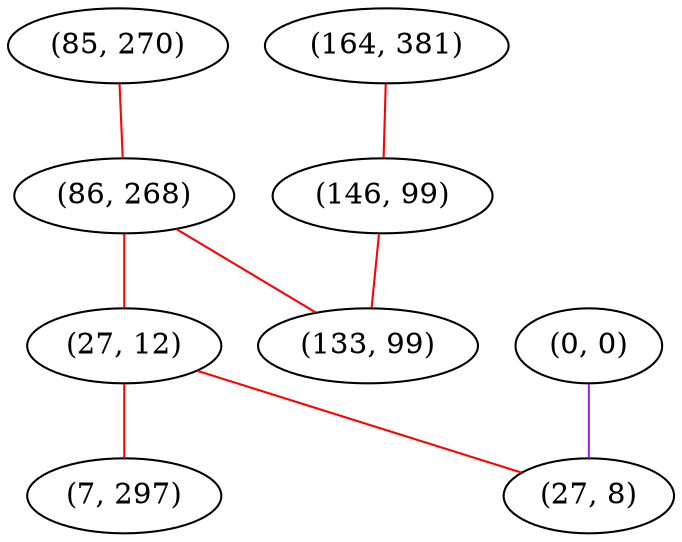 graph "" {
"(85, 270)";
"(164, 381)";
"(0, 0)";
"(146, 99)";
"(86, 268)";
"(27, 12)";
"(27, 8)";
"(7, 297)";
"(133, 99)";
"(85, 270)" -- "(86, 268)"  [color=red, key=0, weight=1];
"(164, 381)" -- "(146, 99)"  [color=red, key=0, weight=1];
"(0, 0)" -- "(27, 8)"  [color=purple, key=0, weight=4];
"(146, 99)" -- "(133, 99)"  [color=red, key=0, weight=1];
"(86, 268)" -- "(27, 12)"  [color=red, key=0, weight=1];
"(86, 268)" -- "(133, 99)"  [color=red, key=0, weight=1];
"(27, 12)" -- "(27, 8)"  [color=red, key=0, weight=1];
"(27, 12)" -- "(7, 297)"  [color=red, key=0, weight=1];
}
